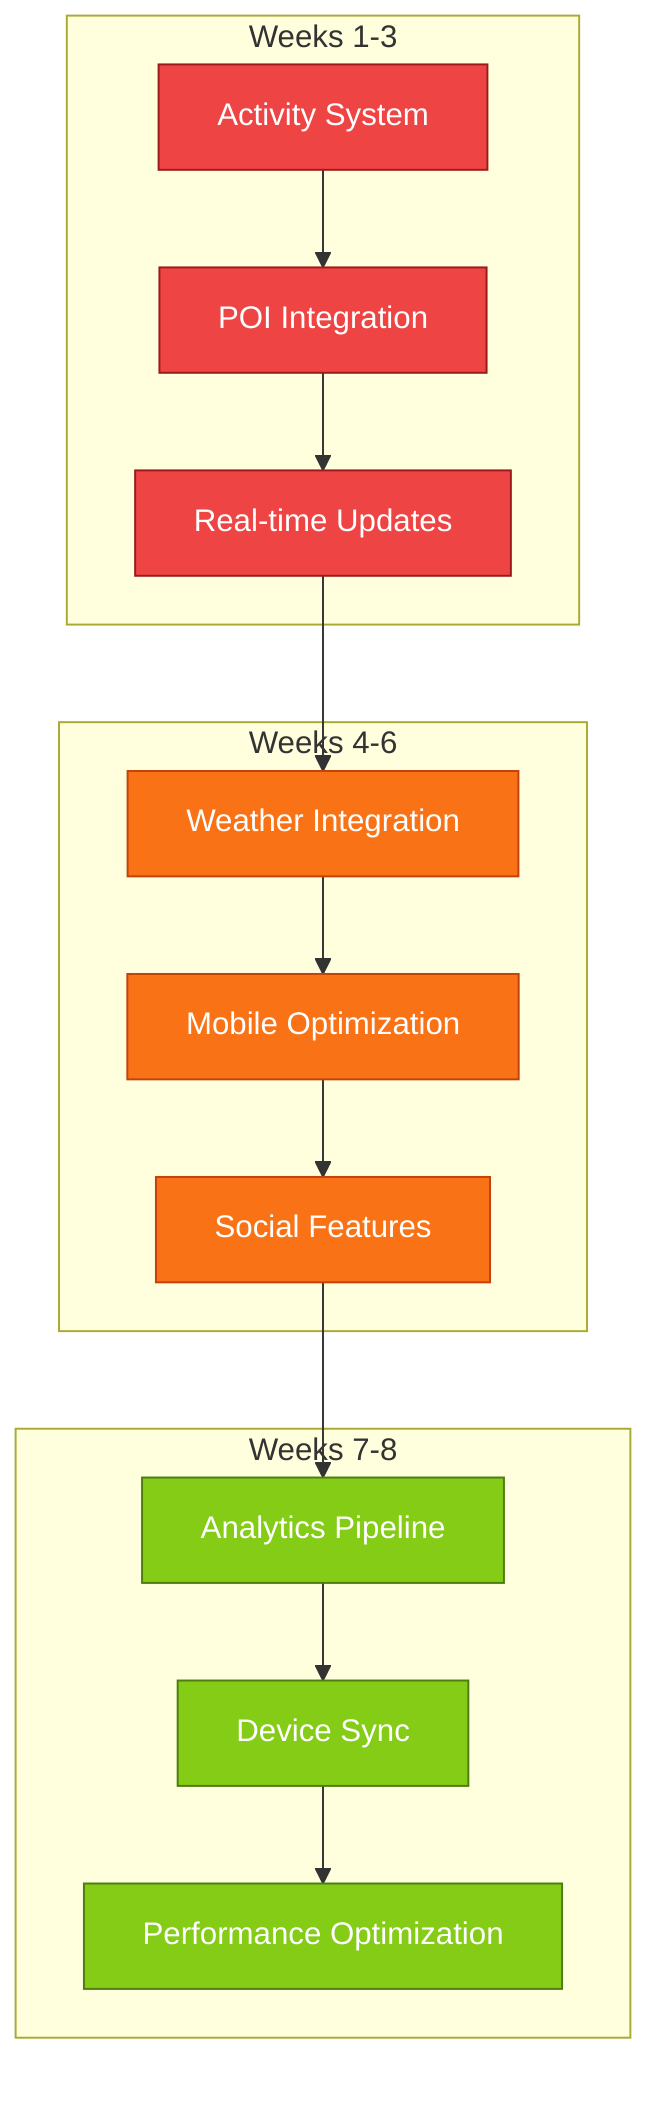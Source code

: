 graph TB
    subgraph Phase 1: Core Experience [Weeks 1-3]
        A[Activity System]
        B[POI Integration]
        C[Real-time Updates]
        
        A --> B
        B --> C
    end

    subgraph Phase 2: Enhanced Features [Weeks 4-6]
        D[Weather Integration]
        E[Mobile Optimization]
        F[Social Features]
        
        D --> E
        E --> F
    end

    subgraph Phase 3: Platform Completion [Weeks 7-8]
        G[Analytics Pipeline]
        H[Device Sync]
        I[Performance Optimization]
        
        G --> H
        H --> I
    end

    C --> D
    F --> G

    classDef critical fill:#ef4444,stroke:#991b1b,color:#fff
    classDef high fill:#f97316,stroke:#c2410c,color:#fff
    classDef medium fill:#84cc16,stroke:#4d7c0f,color:#fff

    class A,B,C critical
    class D,E,F high
    class G,H,I medium
